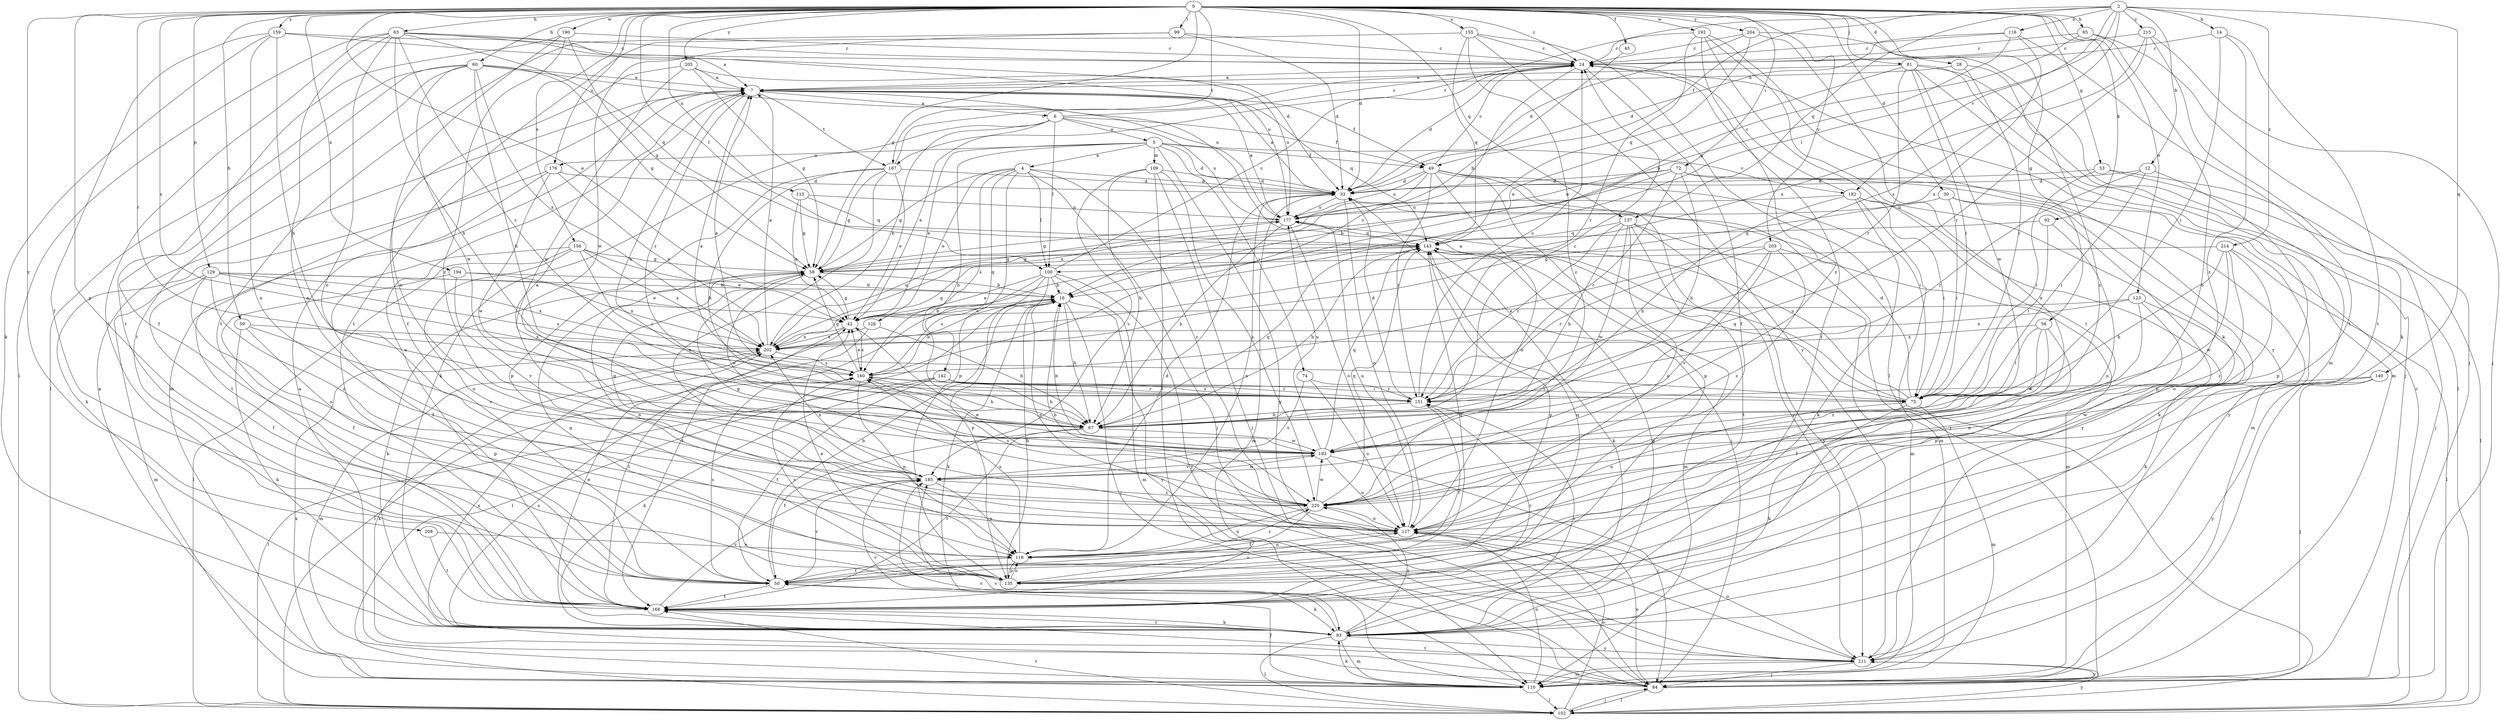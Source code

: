 strict digraph  {
0;
2;
4;
5;
6;
7;
12;
14;
16;
24;
28;
30;
33;
42;
45;
49;
50;
53;
56;
58;
59;
60;
63;
65;
67;
72;
74;
75;
81;
84;
92;
93;
99;
100;
102;
109;
110;
113;
116;
118;
123;
126;
127;
129;
135;
137;
140;
142;
143;
151;
155;
156;
159;
160;
167;
168;
176;
177;
182;
185;
190;
192;
193;
194;
202;
203;
204;
205;
208;
211;
214;
215;
220;
0 -> 24  [label=c];
0 -> 28  [label=d];
0 -> 30  [label=d];
0 -> 33  [label=d];
0 -> 42  [label=e];
0 -> 45  [label=f];
0 -> 53  [label=g];
0 -> 56  [label=g];
0 -> 58  [label=g];
0 -> 59  [label=h];
0 -> 60  [label=h];
0 -> 63  [label=h];
0 -> 65  [label=h];
0 -> 72  [label=i];
0 -> 81  [label=j];
0 -> 92  [label=k];
0 -> 99  [label=l];
0 -> 100  [label=l];
0 -> 113  [label=n];
0 -> 123  [label=o];
0 -> 129  [label=p];
0 -> 135  [label=p];
0 -> 137  [label=q];
0 -> 151  [label=r];
0 -> 155  [label=s];
0 -> 156  [label=s];
0 -> 159  [label=s];
0 -> 160  [label=s];
0 -> 167  [label=t];
0 -> 176  [label=u];
0 -> 190  [label=w];
0 -> 192  [label=w];
0 -> 194  [label=x];
0 -> 203  [label=y];
0 -> 204  [label=y];
0 -> 205  [label=y];
0 -> 208  [label=y];
2 -> 12  [label=b];
2 -> 14  [label=b];
2 -> 49  [label=f];
2 -> 100  [label=l];
2 -> 116  [label=n];
2 -> 137  [label=q];
2 -> 140  [label=q];
2 -> 160  [label=s];
2 -> 167  [label=t];
2 -> 182  [label=v];
2 -> 214  [label=z];
2 -> 215  [label=z];
4 -> 33  [label=d];
4 -> 58  [label=g];
4 -> 84  [label=j];
4 -> 100  [label=l];
4 -> 126  [label=o];
4 -> 135  [label=p];
4 -> 142  [label=q];
4 -> 160  [label=s];
4 -> 220  [label=z];
5 -> 4  [label=a];
5 -> 33  [label=d];
5 -> 42  [label=e];
5 -> 49  [label=f];
5 -> 67  [label=h];
5 -> 74  [label=i];
5 -> 109  [label=m];
5 -> 176  [label=u];
5 -> 182  [label=v];
5 -> 211  [label=y];
6 -> 5  [label=a];
6 -> 24  [label=c];
6 -> 42  [label=e];
6 -> 49  [label=f];
6 -> 93  [label=k];
6 -> 100  [label=l];
6 -> 177  [label=u];
6 -> 202  [label=x];
7 -> 6  [label=a];
7 -> 49  [label=f];
7 -> 110  [label=m];
7 -> 143  [label=q];
7 -> 151  [label=r];
7 -> 167  [label=t];
12 -> 33  [label=d];
12 -> 75  [label=i];
12 -> 135  [label=p];
12 -> 151  [label=r];
14 -> 24  [label=c];
14 -> 75  [label=i];
14 -> 168  [label=t];
14 -> 220  [label=z];
16 -> 42  [label=e];
16 -> 67  [label=h];
16 -> 84  [label=j];
16 -> 93  [label=k];
16 -> 102  [label=l];
16 -> 127  [label=o];
16 -> 211  [label=y];
24 -> 7  [label=a];
24 -> 33  [label=d];
24 -> 50  [label=f];
24 -> 160  [label=s];
24 -> 168  [label=t];
28 -> 7  [label=a];
28 -> 75  [label=i];
28 -> 220  [label=z];
30 -> 75  [label=i];
30 -> 93  [label=k];
30 -> 135  [label=p];
30 -> 177  [label=u];
33 -> 7  [label=a];
33 -> 84  [label=j];
33 -> 110  [label=m];
33 -> 118  [label=n];
33 -> 127  [label=o];
33 -> 177  [label=u];
42 -> 16  [label=b];
42 -> 58  [label=g];
42 -> 160  [label=s];
42 -> 168  [label=t];
42 -> 202  [label=x];
45 -> 16  [label=b];
49 -> 24  [label=c];
49 -> 33  [label=d];
49 -> 75  [label=i];
49 -> 84  [label=j];
49 -> 127  [label=o];
49 -> 135  [label=p];
49 -> 151  [label=r];
49 -> 177  [label=u];
49 -> 202  [label=x];
49 -> 211  [label=y];
50 -> 16  [label=b];
50 -> 93  [label=k];
50 -> 143  [label=q];
50 -> 160  [label=s];
50 -> 168  [label=t];
50 -> 185  [label=v];
53 -> 33  [label=d];
53 -> 75  [label=i];
53 -> 84  [label=j];
53 -> 102  [label=l];
56 -> 50  [label=f];
56 -> 75  [label=i];
56 -> 193  [label=w];
56 -> 202  [label=x];
56 -> 220  [label=z];
58 -> 16  [label=b];
58 -> 93  [label=k];
58 -> 118  [label=n];
58 -> 193  [label=w];
59 -> 93  [label=k];
59 -> 135  [label=p];
59 -> 185  [label=v];
59 -> 202  [label=x];
60 -> 7  [label=a];
60 -> 50  [label=f];
60 -> 58  [label=g];
60 -> 67  [label=h];
60 -> 102  [label=l];
60 -> 168  [label=t];
60 -> 177  [label=u];
60 -> 193  [label=w];
60 -> 202  [label=x];
63 -> 7  [label=a];
63 -> 24  [label=c];
63 -> 67  [label=h];
63 -> 102  [label=l];
63 -> 118  [label=n];
63 -> 127  [label=o];
63 -> 143  [label=q];
63 -> 151  [label=r];
63 -> 168  [label=t];
63 -> 177  [label=u];
65 -> 16  [label=b];
65 -> 24  [label=c];
65 -> 84  [label=j];
65 -> 127  [label=o];
67 -> 7  [label=a];
67 -> 24  [label=c];
67 -> 50  [label=f];
67 -> 143  [label=q];
67 -> 168  [label=t];
67 -> 193  [label=w];
72 -> 16  [label=b];
72 -> 33  [label=d];
72 -> 67  [label=h];
72 -> 110  [label=m];
72 -> 151  [label=r];
72 -> 177  [label=u];
72 -> 211  [label=y];
74 -> 127  [label=o];
74 -> 151  [label=r];
74 -> 185  [label=v];
75 -> 7  [label=a];
75 -> 33  [label=d];
75 -> 93  [label=k];
75 -> 110  [label=m];
75 -> 127  [label=o];
75 -> 143  [label=q];
75 -> 177  [label=u];
81 -> 7  [label=a];
81 -> 42  [label=e];
81 -> 75  [label=i];
81 -> 84  [label=j];
81 -> 102  [label=l];
81 -> 110  [label=m];
81 -> 151  [label=r];
81 -> 193  [label=w];
84 -> 7  [label=a];
84 -> 102  [label=l];
84 -> 127  [label=o];
84 -> 168  [label=t];
84 -> 185  [label=v];
84 -> 202  [label=x];
84 -> 211  [label=y];
92 -> 75  [label=i];
92 -> 127  [label=o];
92 -> 143  [label=q];
93 -> 42  [label=e];
93 -> 102  [label=l];
93 -> 110  [label=m];
93 -> 143  [label=q];
93 -> 151  [label=r];
93 -> 160  [label=s];
93 -> 168  [label=t];
93 -> 185  [label=v];
93 -> 211  [label=y];
93 -> 220  [label=z];
99 -> 24  [label=c];
99 -> 33  [label=d];
99 -> 168  [label=t];
99 -> 193  [label=w];
100 -> 16  [label=b];
100 -> 24  [label=c];
100 -> 42  [label=e];
100 -> 110  [label=m];
100 -> 135  [label=p];
100 -> 160  [label=s];
100 -> 168  [label=t];
100 -> 211  [label=y];
102 -> 24  [label=c];
102 -> 84  [label=j];
102 -> 127  [label=o];
102 -> 168  [label=t];
102 -> 211  [label=y];
109 -> 33  [label=d];
109 -> 67  [label=h];
109 -> 84  [label=j];
109 -> 168  [label=t];
109 -> 185  [label=v];
109 -> 220  [label=z];
110 -> 7  [label=a];
110 -> 50  [label=f];
110 -> 93  [label=k];
110 -> 102  [label=l];
110 -> 127  [label=o];
110 -> 185  [label=v];
110 -> 202  [label=x];
113 -> 42  [label=e];
113 -> 58  [label=g];
113 -> 143  [label=q];
113 -> 177  [label=u];
116 -> 24  [label=c];
116 -> 33  [label=d];
116 -> 58  [label=g];
116 -> 168  [label=t];
116 -> 202  [label=x];
118 -> 33  [label=d];
118 -> 50  [label=f];
118 -> 135  [label=p];
118 -> 160  [label=s];
118 -> 220  [label=z];
123 -> 42  [label=e];
123 -> 93  [label=k];
123 -> 118  [label=n];
123 -> 135  [label=p];
123 -> 202  [label=x];
126 -> 67  [label=h];
126 -> 102  [label=l];
126 -> 202  [label=x];
127 -> 16  [label=b];
127 -> 118  [label=n];
127 -> 177  [label=u];
129 -> 16  [label=b];
129 -> 42  [label=e];
129 -> 50  [label=f];
129 -> 110  [label=m];
129 -> 127  [label=o];
129 -> 160  [label=s];
129 -> 202  [label=x];
129 -> 220  [label=z];
135 -> 16  [label=b];
135 -> 42  [label=e];
135 -> 58  [label=g];
135 -> 118  [label=n];
135 -> 127  [label=o];
135 -> 143  [label=q];
135 -> 160  [label=s];
137 -> 67  [label=h];
137 -> 110  [label=m];
137 -> 127  [label=o];
137 -> 143  [label=q];
137 -> 151  [label=r];
137 -> 168  [label=t];
137 -> 193  [label=w];
137 -> 211  [label=y];
140 -> 84  [label=j];
140 -> 151  [label=r];
140 -> 193  [label=w];
140 -> 211  [label=y];
142 -> 50  [label=f];
142 -> 67  [label=h];
142 -> 75  [label=i];
142 -> 93  [label=k];
142 -> 102  [label=l];
142 -> 151  [label=r];
143 -> 58  [label=g];
143 -> 67  [label=h];
143 -> 93  [label=k];
143 -> 110  [label=m];
143 -> 135  [label=p];
151 -> 7  [label=a];
151 -> 24  [label=c];
151 -> 33  [label=d];
151 -> 50  [label=f];
151 -> 67  [label=h];
151 -> 160  [label=s];
155 -> 24  [label=c];
155 -> 102  [label=l];
155 -> 143  [label=q];
155 -> 168  [label=t];
155 -> 211  [label=y];
155 -> 220  [label=z];
156 -> 42  [label=e];
156 -> 50  [label=f];
156 -> 58  [label=g];
156 -> 75  [label=i];
156 -> 102  [label=l];
156 -> 127  [label=o];
156 -> 202  [label=x];
159 -> 24  [label=c];
159 -> 33  [label=d];
159 -> 50  [label=f];
159 -> 67  [label=h];
159 -> 93  [label=k];
159 -> 118  [label=n];
160 -> 7  [label=a];
160 -> 16  [label=b];
160 -> 42  [label=e];
160 -> 58  [label=g];
160 -> 67  [label=h];
160 -> 75  [label=i];
160 -> 118  [label=n];
160 -> 151  [label=r];
167 -> 24  [label=c];
167 -> 33  [label=d];
167 -> 42  [label=e];
167 -> 58  [label=g];
167 -> 67  [label=h];
167 -> 127  [label=o];
167 -> 135  [label=p];
168 -> 7  [label=a];
168 -> 93  [label=k];
168 -> 151  [label=r];
168 -> 185  [label=v];
176 -> 33  [label=d];
176 -> 93  [label=k];
176 -> 168  [label=t];
176 -> 193  [label=w];
176 -> 202  [label=x];
177 -> 7  [label=a];
177 -> 58  [label=g];
177 -> 67  [label=h];
177 -> 127  [label=o];
177 -> 143  [label=q];
182 -> 24  [label=c];
182 -> 67  [label=h];
182 -> 75  [label=i];
182 -> 93  [label=k];
182 -> 110  [label=m];
182 -> 177  [label=u];
182 -> 211  [label=y];
185 -> 7  [label=a];
185 -> 58  [label=g];
185 -> 118  [label=n];
185 -> 193  [label=w];
185 -> 202  [label=x];
185 -> 220  [label=z];
190 -> 24  [label=c];
190 -> 58  [label=g];
190 -> 127  [label=o];
190 -> 168  [label=t];
190 -> 220  [label=z];
192 -> 24  [label=c];
192 -> 93  [label=k];
192 -> 151  [label=r];
192 -> 168  [label=t];
192 -> 211  [label=y];
192 -> 220  [label=z];
193 -> 16  [label=b];
193 -> 84  [label=j];
193 -> 127  [label=o];
193 -> 143  [label=q];
193 -> 177  [label=u];
193 -> 185  [label=v];
194 -> 16  [label=b];
194 -> 50  [label=f];
194 -> 185  [label=v];
194 -> 202  [label=x];
202 -> 7  [label=a];
202 -> 110  [label=m];
202 -> 143  [label=q];
202 -> 160  [label=s];
202 -> 177  [label=u];
203 -> 58  [label=g];
203 -> 110  [label=m];
203 -> 151  [label=r];
203 -> 185  [label=v];
203 -> 193  [label=w];
203 -> 220  [label=z];
204 -> 24  [label=c];
204 -> 33  [label=d];
204 -> 110  [label=m];
204 -> 118  [label=n];
204 -> 143  [label=q];
205 -> 7  [label=a];
205 -> 50  [label=f];
205 -> 58  [label=g];
205 -> 177  [label=u];
205 -> 193  [label=w];
208 -> 118  [label=n];
208 -> 168  [label=t];
211 -> 84  [label=j];
211 -> 110  [label=m];
211 -> 127  [label=o];
211 -> 202  [label=x];
214 -> 58  [label=g];
214 -> 67  [label=h];
214 -> 102  [label=l];
214 -> 127  [label=o];
214 -> 193  [label=w];
214 -> 220  [label=z];
215 -> 24  [label=c];
215 -> 84  [label=j];
215 -> 93  [label=k];
215 -> 151  [label=r];
215 -> 202  [label=x];
220 -> 42  [label=e];
220 -> 50  [label=f];
220 -> 58  [label=g];
220 -> 118  [label=n];
220 -> 127  [label=o];
220 -> 143  [label=q];
220 -> 160  [label=s];
220 -> 193  [label=w];
}
